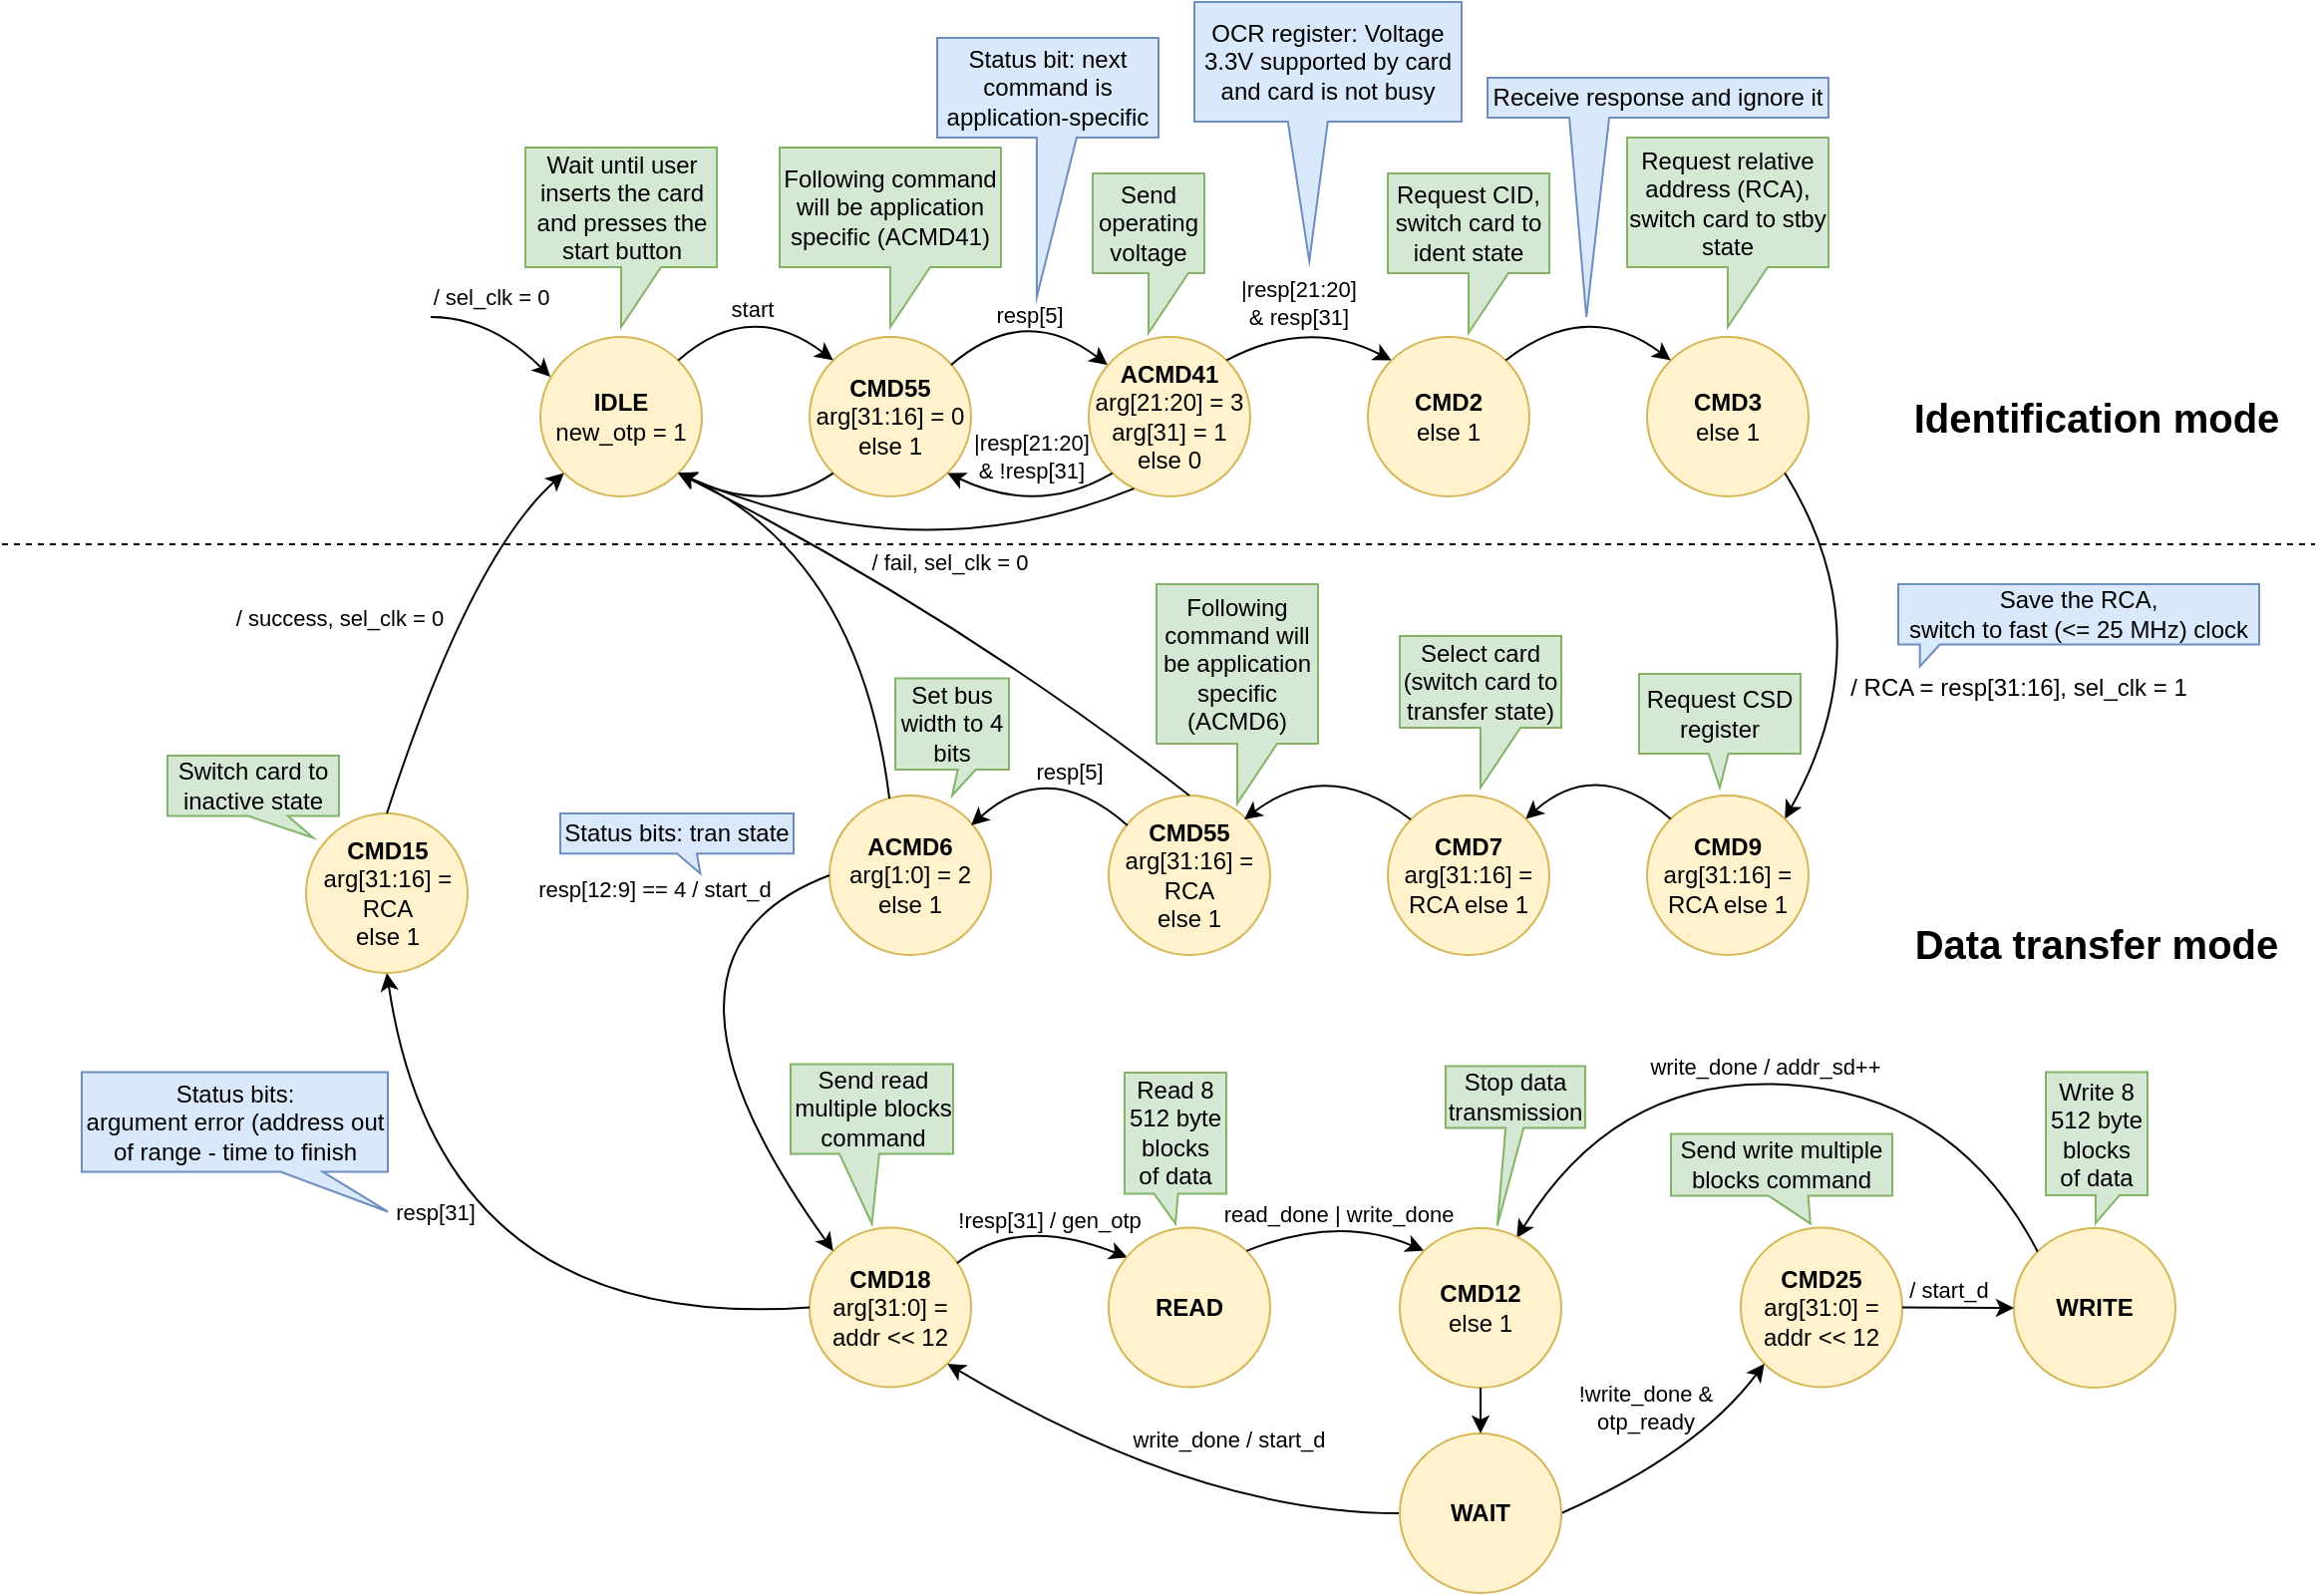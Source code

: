 <mxfile version="21.1.2" type="device">
  <diagram id="W-F6sWLnjnpeOiXVLfIf" name="Страница 1">
    <mxGraphModel dx="112" dy="73" grid="1" gridSize="10" guides="1" tooltips="1" connect="1" arrows="1" fold="1" page="1" pageScale="1" pageWidth="1169" pageHeight="827" math="0" shadow="0">
      <root>
        <mxCell id="0" />
        <mxCell id="1" parent="0" />
        <mxCell id="KcrwTRFAVIsgEg5xFYBQ-48" value="&lt;b&gt;IDLE&lt;/b&gt;&lt;br&gt;new_otp = 1" style="ellipse;whiteSpace=wrap;html=1;aspect=fixed;fillColor=#fff2cc;strokeColor=#d6b656;" parent="1" vertex="1">
          <mxGeometry x="270" y="230" width="81" height="80" as="geometry" />
        </mxCell>
        <mxCell id="KcrwTRFAVIsgEg5xFYBQ-49" value="&lt;b&gt;CMD55&lt;br&gt;&lt;/b&gt;arg[31:16] = 0&lt;br&gt;else 1" style="ellipse;whiteSpace=wrap;html=1;aspect=fixed;fillColor=#fff2cc;strokeColor=#d6b656;" parent="1" vertex="1">
          <mxGeometry x="405" y="230" width="81" height="80" as="geometry" />
        </mxCell>
        <mxCell id="KcrwTRFAVIsgEg5xFYBQ-50" value="" style="curved=1;endArrow=classic;html=1;rounded=0;" parent="1" edge="1">
          <mxGeometry width="50" height="50" relative="1" as="geometry">
            <mxPoint x="215" y="220" as="sourcePoint" />
            <mxPoint x="275" y="250" as="targetPoint" />
            <Array as="points">
              <mxPoint x="245.0" y="220" />
            </Array>
          </mxGeometry>
        </mxCell>
        <mxCell id="V_0UxdWH2Facl6ypG54b-16" value="/ sel_clk = 0" style="edgeLabel;html=1;align=center;verticalAlign=middle;resizable=0;points=[];" parent="KcrwTRFAVIsgEg5xFYBQ-50" vertex="1" connectable="0">
          <mxGeometry x="-0.392" y="-4" relative="1" as="geometry">
            <mxPoint x="8" y="-14" as="offset" />
          </mxGeometry>
        </mxCell>
        <mxCell id="KcrwTRFAVIsgEg5xFYBQ-52" value="" style="curved=1;endArrow=classic;html=1;rounded=0;entryX=0;entryY=0;entryDx=0;entryDy=0;exitX=1;exitY=0;exitDx=0;exitDy=0;" parent="1" source="KcrwTRFAVIsgEg5xFYBQ-48" target="KcrwTRFAVIsgEg5xFYBQ-49" edge="1">
          <mxGeometry width="50" height="50" relative="1" as="geometry">
            <mxPoint x="350" y="250" as="sourcePoint" />
            <mxPoint x="400" y="200" as="targetPoint" />
            <Array as="points">
              <mxPoint x="375" y="210" />
            </Array>
          </mxGeometry>
        </mxCell>
        <mxCell id="KcrwTRFAVIsgEg5xFYBQ-53" value="start" style="edgeLabel;html=1;align=center;verticalAlign=middle;resizable=0;points=[];" parent="KcrwTRFAVIsgEg5xFYBQ-52" vertex="1" connectable="0">
          <mxGeometry x="-0.276" y="-9" relative="1" as="geometry">
            <mxPoint x="3" y="-9" as="offset" />
          </mxGeometry>
        </mxCell>
        <mxCell id="KcrwTRFAVIsgEg5xFYBQ-54" value="&lt;b&gt;ACMD41&lt;/b&gt;&lt;br&gt;arg[21:20] = 3&lt;br&gt;arg[31] = 1&lt;br&gt;else 0" style="ellipse;whiteSpace=wrap;html=1;aspect=fixed;fillColor=#fff2cc;strokeColor=#d6b656;" parent="1" vertex="1">
          <mxGeometry x="545" y="230" width="81" height="80" as="geometry" />
        </mxCell>
        <mxCell id="KcrwTRFAVIsgEg5xFYBQ-57" value="" style="curved=1;endArrow=classic;html=1;rounded=0;entryX=0;entryY=0;entryDx=0;entryDy=0;exitX=1;exitY=0;exitDx=0;exitDy=0;" parent="1" edge="1">
          <mxGeometry width="50" height="50" relative="1" as="geometry">
            <mxPoint x="476" y="244" as="sourcePoint" />
            <mxPoint x="554.431" y="244" as="targetPoint" />
            <Array as="points">
              <mxPoint x="512.716" y="212.284" />
            </Array>
          </mxGeometry>
        </mxCell>
        <mxCell id="O6xWV5hV_0OxlYaLfOpM-2" value="resp[5]" style="edgeLabel;html=1;align=center;verticalAlign=middle;resizable=0;points=[];" parent="KcrwTRFAVIsgEg5xFYBQ-57" vertex="1" connectable="0">
          <mxGeometry x="-0.367" y="-7" relative="1" as="geometry">
            <mxPoint x="10" y="-10" as="offset" />
          </mxGeometry>
        </mxCell>
        <mxCell id="6fM3Hw9QbUDeKjKxUOuF-47" value="" style="curved=1;endArrow=classic;html=1;rounded=0;exitX=1;exitY=0;exitDx=0;exitDy=0;entryX=0;entryY=0;entryDx=0;entryDy=0;" parent="1" source="KcrwTRFAVIsgEg5xFYBQ-54" target="6fM3Hw9QbUDeKjKxUOuF-49" edge="1">
          <mxGeometry width="50" height="50" relative="1" as="geometry">
            <mxPoint x="425" y="270" as="sourcePoint" />
            <mxPoint x="755" y="250" as="targetPoint" />
            <Array as="points">
              <mxPoint x="655" y="220" />
            </Array>
          </mxGeometry>
        </mxCell>
        <mxCell id="6fM3Hw9QbUDeKjKxUOuF-48" value="|resp[21:20]&lt;br&gt;&amp;amp; resp[31]" style="edgeLabel;html=1;align=center;verticalAlign=middle;resizable=0;points=[];" parent="6fM3Hw9QbUDeKjKxUOuF-47" vertex="1" connectable="0">
          <mxGeometry x="0.339" y="-23" relative="1" as="geometry">
            <mxPoint x="-9" y="-35" as="offset" />
          </mxGeometry>
        </mxCell>
        <mxCell id="6fM3Hw9QbUDeKjKxUOuF-49" value="&lt;b&gt;CMD2&lt;/b&gt;&lt;br&gt;else 1" style="ellipse;whiteSpace=wrap;html=1;aspect=fixed;fillColor=#fff2cc;strokeColor=#d6b656;" parent="1" vertex="1">
          <mxGeometry x="685" y="230" width="81" height="80" as="geometry" />
        </mxCell>
        <mxCell id="6fM3Hw9QbUDeKjKxUOuF-52" value="" style="curved=1;endArrow=classic;html=1;rounded=0;exitX=0.28;exitY=0.951;exitDx=0;exitDy=0;entryX=1;entryY=1;entryDx=0;entryDy=0;exitPerimeter=0;" parent="1" source="KcrwTRFAVIsgEg5xFYBQ-54" target="KcrwTRFAVIsgEg5xFYBQ-48" edge="1">
          <mxGeometry width="50" height="50" relative="1" as="geometry">
            <mxPoint x="623.284" y="308.284" as="sourcePoint" />
            <mxPoint x="595" y="320" as="targetPoint" />
            <Array as="points">
              <mxPoint x="460" y="350" />
            </Array>
          </mxGeometry>
        </mxCell>
        <mxCell id="6fM3Hw9QbUDeKjKxUOuF-54" value="&lt;b&gt;CMD3&lt;/b&gt;&lt;br&gt;else 1" style="ellipse;whiteSpace=wrap;html=1;aspect=fixed;fillColor=#fff2cc;strokeColor=#d6b656;" parent="1" vertex="1">
          <mxGeometry x="825" y="230" width="81" height="80" as="geometry" />
        </mxCell>
        <mxCell id="6fM3Hw9QbUDeKjKxUOuF-55" value="" style="curved=1;endArrow=classic;html=1;rounded=0;exitX=1;exitY=0;exitDx=0;exitDy=0;entryX=0;entryY=0;entryDx=0;entryDy=0;" parent="1" source="6fM3Hw9QbUDeKjKxUOuF-49" target="6fM3Hw9QbUDeKjKxUOuF-54" edge="1">
          <mxGeometry width="50" height="50" relative="1" as="geometry">
            <mxPoint x="615" y="260" as="sourcePoint" />
            <mxPoint x="665" y="210" as="targetPoint" />
            <Array as="points">
              <mxPoint x="795" y="210" />
            </Array>
          </mxGeometry>
        </mxCell>
        <mxCell id="6fM3Hw9QbUDeKjKxUOuF-58" value="/ RCA = resp[31:16], sel_clk = 1" style="text;html=1;align=center;verticalAlign=middle;resizable=0;points=[];autosize=1;strokeColor=none;fillColor=none;" parent="1" vertex="1">
          <mxGeometry x="916" y="391" width="190" height="30" as="geometry" />
        </mxCell>
        <mxCell id="6fM3Hw9QbUDeKjKxUOuF-59" value="" style="curved=1;endArrow=classic;html=1;rounded=0;exitX=1;exitY=1;exitDx=0;exitDy=0;entryX=1;entryY=0;entryDx=0;entryDy=0;" parent="1" source="6fM3Hw9QbUDeKjKxUOuF-54" target="jrYbwytKNGv0v-PPE6z6-2" edge="1">
          <mxGeometry width="50" height="50" relative="1" as="geometry">
            <mxPoint x="835" y="450" as="sourcePoint" />
            <mxPoint x="900" y="460" as="targetPoint" />
            <Array as="points">
              <mxPoint x="945" y="380" />
            </Array>
          </mxGeometry>
        </mxCell>
        <mxCell id="6fM3Hw9QbUDeKjKxUOuF-60" value="&lt;b&gt;CMD7&lt;/b&gt;&lt;br&gt;arg[31:16] = RCA else 1" style="ellipse;whiteSpace=wrap;html=1;aspect=fixed;fillColor=#fff2cc;strokeColor=#d6b656;" parent="1" vertex="1">
          <mxGeometry x="695" y="460" width="81" height="80" as="geometry" />
        </mxCell>
        <mxCell id="O6xWV5hV_0OxlYaLfOpM-1" value="&lt;b&gt;CMD55&lt;/b&gt;&lt;br&gt;arg[31:16] = RCA&lt;br&gt;else 1" style="ellipse;whiteSpace=wrap;html=1;aspect=fixed;fillColor=#fff2cc;strokeColor=#d6b656;" parent="1" vertex="1">
          <mxGeometry x="555" y="460" width="81" height="80" as="geometry" />
        </mxCell>
        <mxCell id="iV3B52UpifQztuAh5zCx-1" value="" style="curved=1;endArrow=none;html=1;rounded=0;exitX=1;exitY=0;exitDx=0;exitDy=0;entryX=0;entryY=0;entryDx=0;entryDy=0;startArrow=classic;startFill=1;endFill=0;" parent="1" edge="1">
          <mxGeometry width="50" height="50" relative="1" as="geometry">
            <mxPoint x="623" y="472" as="sourcePoint" />
            <mxPoint x="706.431" y="472.0" as="targetPoint" />
            <Array as="points">
              <mxPoint x="664.716" y="440.284" />
            </Array>
          </mxGeometry>
        </mxCell>
        <mxCell id="iV3B52UpifQztuAh5zCx-2" value="&lt;b&gt;ACMD6&lt;/b&gt;&lt;br&gt;arg[1:0] = 2&lt;br&gt;else 1" style="ellipse;whiteSpace=wrap;html=1;aspect=fixed;fillColor=#fff2cc;strokeColor=#d6b656;" parent="1" vertex="1">
          <mxGeometry x="415" y="460" width="81" height="80" as="geometry" />
        </mxCell>
        <mxCell id="iV3B52UpifQztuAh5zCx-3" value="" style="curved=1;endArrow=none;html=1;rounded=0;entryX=0;entryY=0;entryDx=0;entryDy=0;exitX=1;exitY=0;exitDx=0;exitDy=0;startArrow=classic;startFill=1;endFill=0;" parent="1" edge="1">
          <mxGeometry width="50" height="50" relative="1" as="geometry">
            <mxPoint x="486" y="475" as="sourcePoint" />
            <mxPoint x="564.431" y="475" as="targetPoint" />
            <Array as="points">
              <mxPoint x="525" y="440" />
            </Array>
          </mxGeometry>
        </mxCell>
        <mxCell id="iV3B52UpifQztuAh5zCx-4" value="resp[5]" style="edgeLabel;html=1;align=center;verticalAlign=middle;resizable=0;points=[];" parent="iV3B52UpifQztuAh5zCx-3" vertex="1" connectable="0">
          <mxGeometry x="-0.367" y="-7" relative="1" as="geometry">
            <mxPoint x="19" y="-10" as="offset" />
          </mxGeometry>
        </mxCell>
        <mxCell id="iV3B52UpifQztuAh5zCx-8" value="&lt;b&gt;CMD18&lt;/b&gt;&lt;br&gt;arg[31:0] = addr &amp;lt;&amp;lt; 12" style="ellipse;whiteSpace=wrap;html=1;aspect=fixed;fillColor=#fff2cc;strokeColor=#d6b656;" parent="1" vertex="1">
          <mxGeometry x="405" y="676.72" width="81" height="80" as="geometry" />
        </mxCell>
        <mxCell id="iV3B52UpifQztuAh5zCx-9" value="" style="curved=1;endArrow=none;html=1;rounded=0;exitX=0;exitY=0;exitDx=0;exitDy=0;startArrow=classic;startFill=1;endFill=0;entryX=0;entryY=0.5;entryDx=0;entryDy=0;" parent="1" source="iV3B52UpifQztuAh5zCx-8" target="iV3B52UpifQztuAh5zCx-2" edge="1">
          <mxGeometry width="50" height="50" relative="1" as="geometry">
            <mxPoint x="348" y="472.0" as="sourcePoint" />
            <mxPoint x="310.5" y="540" as="targetPoint" />
            <Array as="points">
              <mxPoint x="310" y="540" />
            </Array>
          </mxGeometry>
        </mxCell>
        <mxCell id="iV3B52UpifQztuAh5zCx-10" value="resp[12:9] == 4 / start_d" style="edgeLabel;html=1;align=center;verticalAlign=middle;resizable=0;points=[];" parent="iV3B52UpifQztuAh5zCx-9" vertex="1" connectable="0">
          <mxGeometry x="0.233" y="-13" relative="1" as="geometry">
            <mxPoint x="6" y="-26" as="offset" />
          </mxGeometry>
        </mxCell>
        <mxCell id="iV3B52UpifQztuAh5zCx-11" value="&lt;b&gt;CMD25&lt;/b&gt;&lt;br&gt;arg[31:0] = addr &amp;lt;&amp;lt; 12" style="ellipse;whiteSpace=wrap;html=1;aspect=fixed;fillColor=#fff2cc;strokeColor=#d6b656;" parent="1" vertex="1">
          <mxGeometry x="872" y="676.72" width="81" height="80" as="geometry" />
        </mxCell>
        <mxCell id="iV3B52UpifQztuAh5zCx-12" value="" style="curved=1;endArrow=classic;html=1;rounded=0;entryX=0;entryY=0;entryDx=0;entryDy=0;exitX=0.913;exitY=0.223;exitDx=0;exitDy=0;exitPerimeter=0;" parent="1" source="iV3B52UpifQztuAh5zCx-8" edge="1">
          <mxGeometry width="50" height="50" relative="1" as="geometry">
            <mxPoint x="486" y="691.72" as="sourcePoint" />
            <mxPoint x="564.431" y="691.72" as="targetPoint" />
            <Array as="points">
              <mxPoint x="510" y="670" />
            </Array>
          </mxGeometry>
        </mxCell>
        <mxCell id="iV3B52UpifQztuAh5zCx-13" value="!resp[31] / gen_otp" style="edgeLabel;html=1;align=center;verticalAlign=middle;resizable=0;points=[];labelBackgroundColor=none;" parent="iV3B52UpifQztuAh5zCx-12" vertex="1" connectable="0">
          <mxGeometry x="-0.367" y="-7" relative="1" as="geometry">
            <mxPoint x="17" y="-8" as="offset" />
          </mxGeometry>
        </mxCell>
        <mxCell id="iV3B52UpifQztuAh5zCx-14" value="" style="curved=1;endArrow=classic;html=1;rounded=0;entryX=1;entryY=1;entryDx=0;entryDy=0;exitX=0;exitY=0.5;exitDx=0;exitDy=0;" parent="1" source="aKEK3rThKcYtAplA_r5I-1" target="iV3B52UpifQztuAh5zCx-8" edge="1">
          <mxGeometry width="50" height="50" relative="1" as="geometry">
            <mxPoint x="701.0" y="830" as="sourcePoint" />
            <mxPoint x="492.84" y="513.6" as="targetPoint" />
            <Array as="points">
              <mxPoint x="600" y="820" />
            </Array>
          </mxGeometry>
        </mxCell>
        <mxCell id="2bQfTvNvb8pTR67cu4QD-1" value="write_done / start_d" style="edgeLabel;html=1;align=center;verticalAlign=middle;resizable=0;points=[];" parent="iV3B52UpifQztuAh5zCx-14" vertex="1" connectable="0">
          <mxGeometry x="-0.223" y="13" relative="1" as="geometry">
            <mxPoint x="10" y="-50" as="offset" />
          </mxGeometry>
        </mxCell>
        <mxCell id="iV3B52UpifQztuAh5zCx-16" value="" style="curved=1;endArrow=classic;html=1;rounded=0;exitX=0;exitY=0.5;exitDx=0;exitDy=0;entryX=0.5;entryY=1;entryDx=0;entryDy=0;" parent="1" source="iV3B52UpifQztuAh5zCx-8" target="iV3B52UpifQztuAh5zCx-20" edge="1">
          <mxGeometry width="50" height="50" relative="1" as="geometry">
            <mxPoint x="536" y="374.0" as="sourcePoint" />
            <mxPoint x="255" y="560" as="targetPoint" />
            <Array as="points">
              <mxPoint x="220" y="730" />
            </Array>
          </mxGeometry>
        </mxCell>
        <mxCell id="iV3B52UpifQztuAh5zCx-18" value="resp[31]" style="edgeLabel;html=1;align=center;verticalAlign=middle;resizable=0;points=[];" parent="iV3B52UpifQztuAh5zCx-16" vertex="1" connectable="0">
          <mxGeometry x="0.31" y="-50" relative="1" as="geometry">
            <mxPoint x="-44" y="2" as="offset" />
          </mxGeometry>
        </mxCell>
        <mxCell id="iV3B52UpifQztuAh5zCx-20" value="&lt;b&gt;CMD15&lt;/b&gt;&lt;br&gt;arg[31:16] = RCA&lt;br&gt;else 1" style="ellipse;whiteSpace=wrap;html=1;aspect=fixed;fillColor=#fff2cc;strokeColor=#d6b656;" parent="1" vertex="1">
          <mxGeometry x="152.5" y="469" width="81" height="80" as="geometry" />
        </mxCell>
        <mxCell id="iV3B52UpifQztuAh5zCx-21" value="" style="curved=1;endArrow=classic;html=1;rounded=0;entryX=0;entryY=1;entryDx=0;entryDy=0;exitX=0.5;exitY=0;exitDx=0;exitDy=0;" parent="1" source="iV3B52UpifQztuAh5zCx-20" target="KcrwTRFAVIsgEg5xFYBQ-48" edge="1">
          <mxGeometry width="50" height="50" relative="1" as="geometry">
            <mxPoint x="164" y="481" as="sourcePoint" />
            <mxPoint x="373.431" y="350" as="targetPoint" />
            <Array as="points">
              <mxPoint x="235" y="340" />
            </Array>
          </mxGeometry>
        </mxCell>
        <mxCell id="iV3B52UpifQztuAh5zCx-22" value="/ success, sel_clk = 0" style="edgeLabel;html=1;align=center;verticalAlign=middle;resizable=0;points=[];" parent="iV3B52UpifQztuAh5zCx-21" vertex="1" connectable="0">
          <mxGeometry x="-0.367" y="-7" relative="1" as="geometry">
            <mxPoint x="-50" y="-41" as="offset" />
          </mxGeometry>
        </mxCell>
        <mxCell id="P_UbjwU8ogQ2rOzhuxDt-1" value="Wait until user inserts the card and presses the start button" style="shape=callout;whiteSpace=wrap;html=1;perimeter=calloutPerimeter;fillColor=#d5e8d4;strokeColor=#82b366;" parent="1" vertex="1">
          <mxGeometry x="262.5" y="135" width="96" height="90" as="geometry" />
        </mxCell>
        <mxCell id="P_UbjwU8ogQ2rOzhuxDt-2" value="Following command will be application specific (ACMD41)" style="shape=callout;whiteSpace=wrap;html=1;perimeter=calloutPerimeter;fillColor=#d5e8d4;strokeColor=#82b366;" parent="1" vertex="1">
          <mxGeometry x="390" y="135" width="111" height="90" as="geometry" />
        </mxCell>
        <mxCell id="P_UbjwU8ogQ2rOzhuxDt-4" value="" style="curved=1;endArrow=classic;html=1;rounded=0;exitX=0;exitY=1;exitDx=0;exitDy=0;entryX=1;entryY=1;entryDx=0;entryDy=0;" parent="1" source="KcrwTRFAVIsgEg5xFYBQ-49" target="KcrwTRFAVIsgEg5xFYBQ-48" edge="1">
          <mxGeometry width="50" height="50" relative="1" as="geometry">
            <mxPoint x="404.996" y="299.144" as="sourcePoint" />
            <mxPoint x="186.564" y="299.144" as="targetPoint" />
            <Array as="points">
              <mxPoint x="385" y="320" />
            </Array>
          </mxGeometry>
        </mxCell>
        <mxCell id="P_UbjwU8ogQ2rOzhuxDt-5" value="/ fail, sel_clk = 0" style="edgeLabel;html=1;align=center;verticalAlign=middle;resizable=0;points=[];" parent="P_UbjwU8ogQ2rOzhuxDt-4" vertex="1" connectable="0">
          <mxGeometry x="0.339" y="-23" relative="1" as="geometry">
            <mxPoint x="99" y="53" as="offset" />
          </mxGeometry>
        </mxCell>
        <mxCell id="P_UbjwU8ogQ2rOzhuxDt-6" value="" style="curved=1;endArrow=classic;html=1;rounded=0;exitX=0.5;exitY=0;exitDx=0;exitDy=0;entryX=1;entryY=1;entryDx=0;entryDy=0;" parent="1" source="O6xWV5hV_0OxlYaLfOpM-1" target="KcrwTRFAVIsgEg5xFYBQ-48" edge="1">
          <mxGeometry width="50" height="50" relative="1" as="geometry">
            <mxPoint x="625" y="320" as="sourcePoint" />
            <mxPoint x="406.569" y="320.0" as="targetPoint" />
            <Array as="points">
              <mxPoint x="480" y="370" />
            </Array>
          </mxGeometry>
        </mxCell>
        <mxCell id="P_UbjwU8ogQ2rOzhuxDt-9" value="" style="curved=1;endArrow=classic;html=1;rounded=0;exitX=0.371;exitY=0.019;exitDx=0;exitDy=0;entryX=1;entryY=1;entryDx=0;entryDy=0;exitPerimeter=0;" parent="1" source="iV3B52UpifQztuAh5zCx-2" target="KcrwTRFAVIsgEg5xFYBQ-48" edge="1">
          <mxGeometry width="50" height="50" relative="1" as="geometry">
            <mxPoint x="613.436" y="350.004" as="sourcePoint" />
            <mxPoint x="395.004" y="350.004" as="targetPoint" />
            <Array as="points">
              <mxPoint x="430" y="340" />
            </Array>
          </mxGeometry>
        </mxCell>
        <mxCell id="P_UbjwU8ogQ2rOzhuxDt-16" value="Send read multiple blocks command" style="shape=callout;whiteSpace=wrap;html=1;perimeter=calloutPerimeter;fillColor=#d5e8d4;strokeColor=#82b366;size=35;position=0.3;" parent="1" vertex="1">
          <mxGeometry x="395.5" y="594.72" width="81.5" height="80" as="geometry" />
        </mxCell>
        <mxCell id="P_UbjwU8ogQ2rOzhuxDt-17" value="Send write multiple blocks command" style="shape=callout;whiteSpace=wrap;html=1;perimeter=calloutPerimeter;fillColor=#d5e8d4;strokeColor=#82b366;size=14;position=0.44;position2=0.63;" parent="1" vertex="1">
          <mxGeometry x="837" y="629.72" width="111" height="45" as="geometry" />
        </mxCell>
        <mxCell id="P_UbjwU8ogQ2rOzhuxDt-18" value="Switch card to inactive state" style="shape=callout;whiteSpace=wrap;html=1;perimeter=calloutPerimeter;fillColor=#d5e8d4;strokeColor=#82b366;position2=0.85;base=20;size=11;position=0.47;" parent="1" vertex="1">
          <mxGeometry x="83" y="440" width="86" height="41.25" as="geometry" />
        </mxCell>
        <mxCell id="P_UbjwU8ogQ2rOzhuxDt-19" value="Set bus width to 4 bits" style="shape=callout;whiteSpace=wrap;html=1;perimeter=calloutPerimeter;fillColor=#d5e8d4;strokeColor=#82b366;size=13;position=0.55;base=9;" parent="1" vertex="1">
          <mxGeometry x="448" y="401.25" width="57" height="58.75" as="geometry" />
        </mxCell>
        <mxCell id="P_UbjwU8ogQ2rOzhuxDt-20" value="Following command will be application specific (ACMD6)" style="shape=callout;whiteSpace=wrap;html=1;perimeter=calloutPerimeter;fillColor=#d5e8d4;strokeColor=#82b366;" parent="1" vertex="1">
          <mxGeometry x="579" y="354" width="81" height="110" as="geometry" />
        </mxCell>
        <mxCell id="P_UbjwU8ogQ2rOzhuxDt-21" value="Send operating voltage" style="shape=callout;whiteSpace=wrap;html=1;perimeter=calloutPerimeter;fillColor=#d5e8d4;strokeColor=#82b366;" parent="1" vertex="1">
          <mxGeometry x="547" y="148" width="56" height="80" as="geometry" />
        </mxCell>
        <mxCell id="P_UbjwU8ogQ2rOzhuxDt-24" value="Request CID, switch card to ident state" style="shape=callout;whiteSpace=wrap;html=1;perimeter=calloutPerimeter;fillColor=#d5e8d4;strokeColor=#82b366;" parent="1" vertex="1">
          <mxGeometry x="695" y="148" width="81" height="80" as="geometry" />
        </mxCell>
        <mxCell id="P_UbjwU8ogQ2rOzhuxDt-25" value="Request relative address (RCA), switch card to stby state" style="shape=callout;whiteSpace=wrap;html=1;perimeter=calloutPerimeter;fillColor=#d5e8d4;strokeColor=#82b366;" parent="1" vertex="1">
          <mxGeometry x="815" y="130" width="101" height="95" as="geometry" />
        </mxCell>
        <mxCell id="P_UbjwU8ogQ2rOzhuxDt-26" value="" style="endArrow=none;dashed=1;html=1;rounded=0;" parent="1" edge="1">
          <mxGeometry width="50" height="50" relative="1" as="geometry">
            <mxPoint y="334" as="sourcePoint" />
            <mxPoint x="1160" y="334" as="targetPoint" />
          </mxGeometry>
        </mxCell>
        <mxCell id="P_UbjwU8ogQ2rOzhuxDt-27" value="&lt;font style=&quot;font-size: 20px;&quot;&gt;&lt;b&gt;Identification mode&lt;/b&gt;&lt;/font&gt;" style="text;html=1;strokeColor=none;fillColor=none;align=center;verticalAlign=middle;whiteSpace=wrap;rounded=0;labelBackgroundColor=none;" parent="1" vertex="1">
          <mxGeometry x="955" y="255" width="191" height="30" as="geometry" />
        </mxCell>
        <mxCell id="P_UbjwU8ogQ2rOzhuxDt-28" value="&lt;font style=&quot;font-size: 20px;&quot;&gt;&lt;b&gt;Data transfer mode&lt;/b&gt;&lt;/font&gt;" style="text;html=1;strokeColor=none;fillColor=none;align=center;verticalAlign=middle;whiteSpace=wrap;rounded=0;labelBackgroundColor=none;" parent="1" vertex="1">
          <mxGeometry x="955" y="519" width="191" height="30" as="geometry" />
        </mxCell>
        <mxCell id="V_0UxdWH2Facl6ypG54b-1" value="Request CSD register" style="shape=callout;whiteSpace=wrap;html=1;perimeter=calloutPerimeter;fillColor=#d5e8d4;strokeColor=#82b366;size=17;position=0.43;base=10;" parent="1" vertex="1">
          <mxGeometry x="821" y="399" width="81" height="57" as="geometry" />
        </mxCell>
        <mxCell id="V_0UxdWH2Facl6ypG54b-4" value="Status bit: next command is application-specific" style="shape=callout;whiteSpace=wrap;html=1;perimeter=calloutPerimeter;fillColor=#dae8fc;strokeColor=#6c8ebf;size=80;position=0.45;position2=0.45;" parent="1" vertex="1">
          <mxGeometry x="469" y="80" width="111" height="130" as="geometry" />
        </mxCell>
        <mxCell id="V_0UxdWH2Facl6ypG54b-5" value="OCR register: Voltage 3.3V supported by card and card is not busy" style="shape=callout;whiteSpace=wrap;html=1;perimeter=calloutPerimeter;fillColor=#dae8fc;strokeColor=#6c8ebf;size=70;position=0.35;position2=0.43;" parent="1" vertex="1">
          <mxGeometry x="598" y="62" width="134" height="130" as="geometry" />
        </mxCell>
        <mxCell id="V_0UxdWH2Facl6ypG54b-6" value="Receive response and ignore it" style="shape=callout;whiteSpace=wrap;html=1;perimeter=calloutPerimeter;fillColor=#dae8fc;strokeColor=#6c8ebf;size=100;position=0.24;position2=0.29;" parent="1" vertex="1">
          <mxGeometry x="745" y="100" width="171" height="120" as="geometry" />
        </mxCell>
        <mxCell id="V_0UxdWH2Facl6ypG54b-7" value="Save the RCA,&lt;br&gt;switch to fast (&amp;lt;= 25 MHz) clock" style="shape=callout;whiteSpace=wrap;html=1;perimeter=calloutPerimeter;fillColor=#dae8fc;strokeColor=#6c8ebf;size=11;position=0.06;position2=0.06;base=10;" parent="1" vertex="1">
          <mxGeometry x="951" y="354" width="181" height="41.25" as="geometry" />
        </mxCell>
        <mxCell id="V_0UxdWH2Facl6ypG54b-12" value="Status bits: tran state" style="shape=callout;whiteSpace=wrap;html=1;perimeter=calloutPerimeter;fillColor=#dae8fc;strokeColor=#6c8ebf;size=10;position=0.5;position2=0.6;base=10;" parent="1" vertex="1">
          <mxGeometry x="280" y="469" width="117" height="30.12" as="geometry" />
        </mxCell>
        <mxCell id="V_0UxdWH2Facl6ypG54b-15" value="Status bits:&lt;br&gt;argument error (address out of range - time to finish" style="shape=callout;whiteSpace=wrap;html=1;perimeter=calloutPerimeter;fillColor=#dae8fc;strokeColor=#6c8ebf;size=20;position=0.65;position2=1;base=21;" parent="1" vertex="1">
          <mxGeometry x="40" y="598.72" width="153.5" height="70" as="geometry" />
        </mxCell>
        <mxCell id="2bQfTvNvb8pTR67cu4QD-6" value="Read 8 512 byte&lt;br&gt;&amp;nbsp;blocks&amp;nbsp; of data" style="shape=callout;whiteSpace=wrap;html=1;perimeter=calloutPerimeter;fillColor=#d5e8d4;strokeColor=#82b366;size=15;position=0.29;base=12;" parent="1" vertex="1">
          <mxGeometry x="563" y="599" width="51" height="75.72" as="geometry" />
        </mxCell>
        <mxCell id="2bQfTvNvb8pTR67cu4QD-7" value="&lt;b&gt;READ&lt;/b&gt;" style="ellipse;whiteSpace=wrap;html=1;aspect=fixed;fillColor=#fff2cc;strokeColor=#d6b656;" parent="1" vertex="1">
          <mxGeometry x="555" y="676.72" width="81" height="80" as="geometry" />
        </mxCell>
        <mxCell id="2bQfTvNvb8pTR67cu4QD-8" value="&lt;b&gt;WRITE&lt;/b&gt;" style="ellipse;whiteSpace=wrap;html=1;aspect=fixed;fillColor=#fff2cc;strokeColor=#d6b656;" parent="1" vertex="1">
          <mxGeometry x="1009" y="677" width="81" height="80" as="geometry" />
        </mxCell>
        <mxCell id="2bQfTvNvb8pTR67cu4QD-9" value="" style="curved=1;endArrow=classic;html=1;rounded=0;entryX=0;entryY=0;entryDx=0;entryDy=0;exitX=1;exitY=0;exitDx=0;exitDy=0;" parent="1" source="2bQfTvNvb8pTR67cu4QD-7" edge="1">
          <mxGeometry width="50" height="50" relative="1" as="geometry">
            <mxPoint x="625.0" y="691.72" as="sourcePoint" />
            <mxPoint x="713.041" y="688.261" as="targetPoint" />
            <Array as="points">
              <mxPoint x="670" y="670" />
            </Array>
          </mxGeometry>
        </mxCell>
        <mxCell id="xf-47bPqlKCnGC8mKcVy-2" value="read_done | write_done" style="edgeLabel;html=1;align=center;verticalAlign=middle;resizable=0;points=[];" parent="2bQfTvNvb8pTR67cu4QD-9" vertex="1" connectable="0">
          <mxGeometry x="-0.045" y="-7" relative="1" as="geometry">
            <mxPoint y="-8" as="offset" />
          </mxGeometry>
        </mxCell>
        <mxCell id="2bQfTvNvb8pTR67cu4QD-12" value="" style="curved=1;endArrow=classic;html=1;rounded=0;entryX=0;entryY=0.5;entryDx=0;entryDy=0;exitX=1;exitY=0.5;exitDx=0;exitDy=0;" parent="1" source="iV3B52UpifQztuAh5zCx-11" target="2bQfTvNvb8pTR67cu4QD-8" edge="1">
          <mxGeometry width="50" height="50" relative="1" as="geometry">
            <mxPoint x="942.0" y="688.72" as="sourcePoint" />
            <mxPoint x="1020.431" y="688.72" as="targetPoint" />
            <Array as="points" />
          </mxGeometry>
        </mxCell>
        <mxCell id="hDC2GMiljFMnm66OqVfI-1" value="/ start_d" style="edgeLabel;html=1;align=center;verticalAlign=middle;resizable=0;points=[];" parent="2bQfTvNvb8pTR67cu4QD-12" vertex="1" connectable="0">
          <mxGeometry x="0.142" y="-10" relative="1" as="geometry">
            <mxPoint x="-9" y="-19" as="offset" />
          </mxGeometry>
        </mxCell>
        <mxCell id="6s0Chp6YCJSVpaTD51H_-2" value="" style="curved=1;endArrow=classic;html=1;rounded=0;entryX=1;entryY=1;entryDx=0;entryDy=0;exitX=0;exitY=1;exitDx=0;exitDy=0;" parent="1" source="KcrwTRFAVIsgEg5xFYBQ-54" target="KcrwTRFAVIsgEg5xFYBQ-49" edge="1">
          <mxGeometry width="50" height="50" relative="1" as="geometry">
            <mxPoint x="546" y="290" as="sourcePoint" />
            <mxPoint x="707.041" y="251.541" as="targetPoint" />
            <Array as="points">
              <mxPoint x="520" y="320" />
            </Array>
          </mxGeometry>
        </mxCell>
        <mxCell id="6s0Chp6YCJSVpaTD51H_-3" value="|resp[21:20] &lt;br&gt;&amp;amp; !resp[31]" style="edgeLabel;html=1;align=center;verticalAlign=middle;resizable=0;points=[];" parent="6s0Chp6YCJSVpaTD51H_-2" vertex="1" connectable="0">
          <mxGeometry x="0.339" y="-23" relative="1" as="geometry">
            <mxPoint x="4" y="-1" as="offset" />
          </mxGeometry>
        </mxCell>
        <mxCell id="jrYbwytKNGv0v-PPE6z6-2" value="&lt;b&gt;CMD9&lt;/b&gt;&lt;br&gt;arg[31:16] = RCA else 1" style="ellipse;whiteSpace=wrap;html=1;aspect=fixed;fillColor=#fff2cc;strokeColor=#d6b656;" parent="1" vertex="1">
          <mxGeometry x="825" y="460" width="81" height="80" as="geometry" />
        </mxCell>
        <mxCell id="jrYbwytKNGv0v-PPE6z6-3" value="" style="curved=1;endArrow=none;html=1;rounded=0;entryX=0;entryY=0;entryDx=0;entryDy=0;startArrow=classic;startFill=1;endFill=0;exitX=1;exitY=0;exitDx=0;exitDy=0;" parent="1" source="6fM3Hw9QbUDeKjKxUOuF-60" target="jrYbwytKNGv0v-PPE6z6-2" edge="1">
          <mxGeometry width="50" height="50" relative="1" as="geometry">
            <mxPoint x="767" y="475" as="sourcePoint" />
            <mxPoint x="846.431" y="465.0" as="targetPoint" />
            <Array as="points">
              <mxPoint x="800" y="440" />
            </Array>
          </mxGeometry>
        </mxCell>
        <mxCell id="jrYbwytKNGv0v-PPE6z6-5" value="Select card&lt;br&gt;(switch card to transfer state)" style="shape=callout;whiteSpace=wrap;html=1;perimeter=calloutPerimeter;fillColor=#d5e8d4;strokeColor=#82b366;" parent="1" vertex="1">
          <mxGeometry x="701" y="380" width="81" height="76" as="geometry" />
        </mxCell>
        <mxCell id="ealqef27TZtwAK4QdaB--4" value="" style="curved=1;endArrow=none;html=1;rounded=0;exitX=0;exitY=1;exitDx=0;exitDy=0;entryX=1;entryY=0.5;entryDx=0;entryDy=0;startArrow=classic;startFill=1;endFill=0;" parent="1" source="iV3B52UpifQztuAh5zCx-11" target="aKEK3rThKcYtAplA_r5I-1" edge="1">
          <mxGeometry width="50" height="50" relative="1" as="geometry">
            <mxPoint x="633" y="482" as="sourcePoint" />
            <mxPoint x="782.0" y="830" as="targetPoint" />
            <Array as="points">
              <mxPoint x="850" y="790" />
            </Array>
          </mxGeometry>
        </mxCell>
        <mxCell id="xf-47bPqlKCnGC8mKcVy-3" value="!write_done&amp;nbsp;&amp;amp; &lt;br&gt;otp_ready" style="edgeLabel;html=1;align=center;verticalAlign=middle;resizable=0;points=[];labelBackgroundColor=none;" parent="ealqef27TZtwAK4QdaB--4" vertex="1" connectable="0">
          <mxGeometry x="-0.334" y="2" relative="1" as="geometry">
            <mxPoint x="-36" y="-14" as="offset" />
          </mxGeometry>
        </mxCell>
        <mxCell id="ealqef27TZtwAK4QdaB--6" value="" style="curved=1;endArrow=classic;html=1;rounded=0;entryX=0.724;entryY=0.066;entryDx=0;entryDy=0;exitX=0;exitY=0;exitDx=0;exitDy=0;entryPerimeter=0;" parent="1" source="2bQfTvNvb8pTR67cu4QD-8" edge="1">
          <mxGeometry width="50" height="50" relative="1" as="geometry">
            <mxPoint x="925.0" y="698.72" as="sourcePoint" />
            <mxPoint x="759.644" y="682" as="targetPoint" />
            <Array as="points">
              <mxPoint x="980" y="610" />
              <mxPoint x="810" y="600" />
            </Array>
          </mxGeometry>
        </mxCell>
        <mxCell id="ealqef27TZtwAK4QdaB--7" value="write_done / addr_sd++" style="edgeLabel;html=1;align=center;verticalAlign=middle;resizable=0;points=[];" parent="ealqef27TZtwAK4QdaB--6" vertex="1" connectable="0">
          <mxGeometry x="0.142" y="-10" relative="1" as="geometry">
            <mxPoint x="17" y="2" as="offset" />
          </mxGeometry>
        </mxCell>
        <mxCell id="xf-47bPqlKCnGC8mKcVy-6" value="Stop data transmission" style="shape=callout;whiteSpace=wrap;html=1;perimeter=calloutPerimeter;fillColor=#d5e8d4;strokeColor=#82b366;size=49;position=0.43;position2=0.37;base=9;" parent="1" vertex="1">
          <mxGeometry x="724" y="595.72" width="70" height="80" as="geometry" />
        </mxCell>
        <mxCell id="xf-47bPqlKCnGC8mKcVy-7" value="Write 8 512 byte&lt;br&gt;&amp;nbsp;blocks&amp;nbsp; of data" style="shape=callout;whiteSpace=wrap;html=1;perimeter=calloutPerimeter;fillColor=#d5e8d4;strokeColor=#82b366;size=14;position=0.49;base=12;position2=0.49;" parent="1" vertex="1">
          <mxGeometry x="1025" y="598.72" width="51" height="75.72" as="geometry" />
        </mxCell>
        <mxCell id="khvH6Rz9v-6Bei9KLh18-3" value="&lt;b&gt;CMD12&lt;/b&gt;&lt;br&gt;else 1" style="ellipse;whiteSpace=wrap;html=1;aspect=fixed;fillColor=#fff2cc;strokeColor=#d6b656;" parent="1" vertex="1">
          <mxGeometry x="701" y="677" width="81" height="80" as="geometry" />
        </mxCell>
        <mxCell id="aKEK3rThKcYtAplA_r5I-1" value="&lt;b&gt;WAIT&lt;/b&gt;" style="ellipse;whiteSpace=wrap;html=1;aspect=fixed;fillColor=#fff2cc;strokeColor=#d6b656;" vertex="1" parent="1">
          <mxGeometry x="701" y="780" width="81" height="80" as="geometry" />
        </mxCell>
        <mxCell id="aKEK3rThKcYtAplA_r5I-2" style="edgeStyle=orthogonalEdgeStyle;rounded=0;orthogonalLoop=1;jettySize=auto;html=1;entryX=0.5;entryY=0;entryDx=0;entryDy=0;" edge="1" parent="1" source="khvH6Rz9v-6Bei9KLh18-3" target="aKEK3rThKcYtAplA_r5I-1">
          <mxGeometry relative="1" as="geometry" />
        </mxCell>
      </root>
    </mxGraphModel>
  </diagram>
</mxfile>
